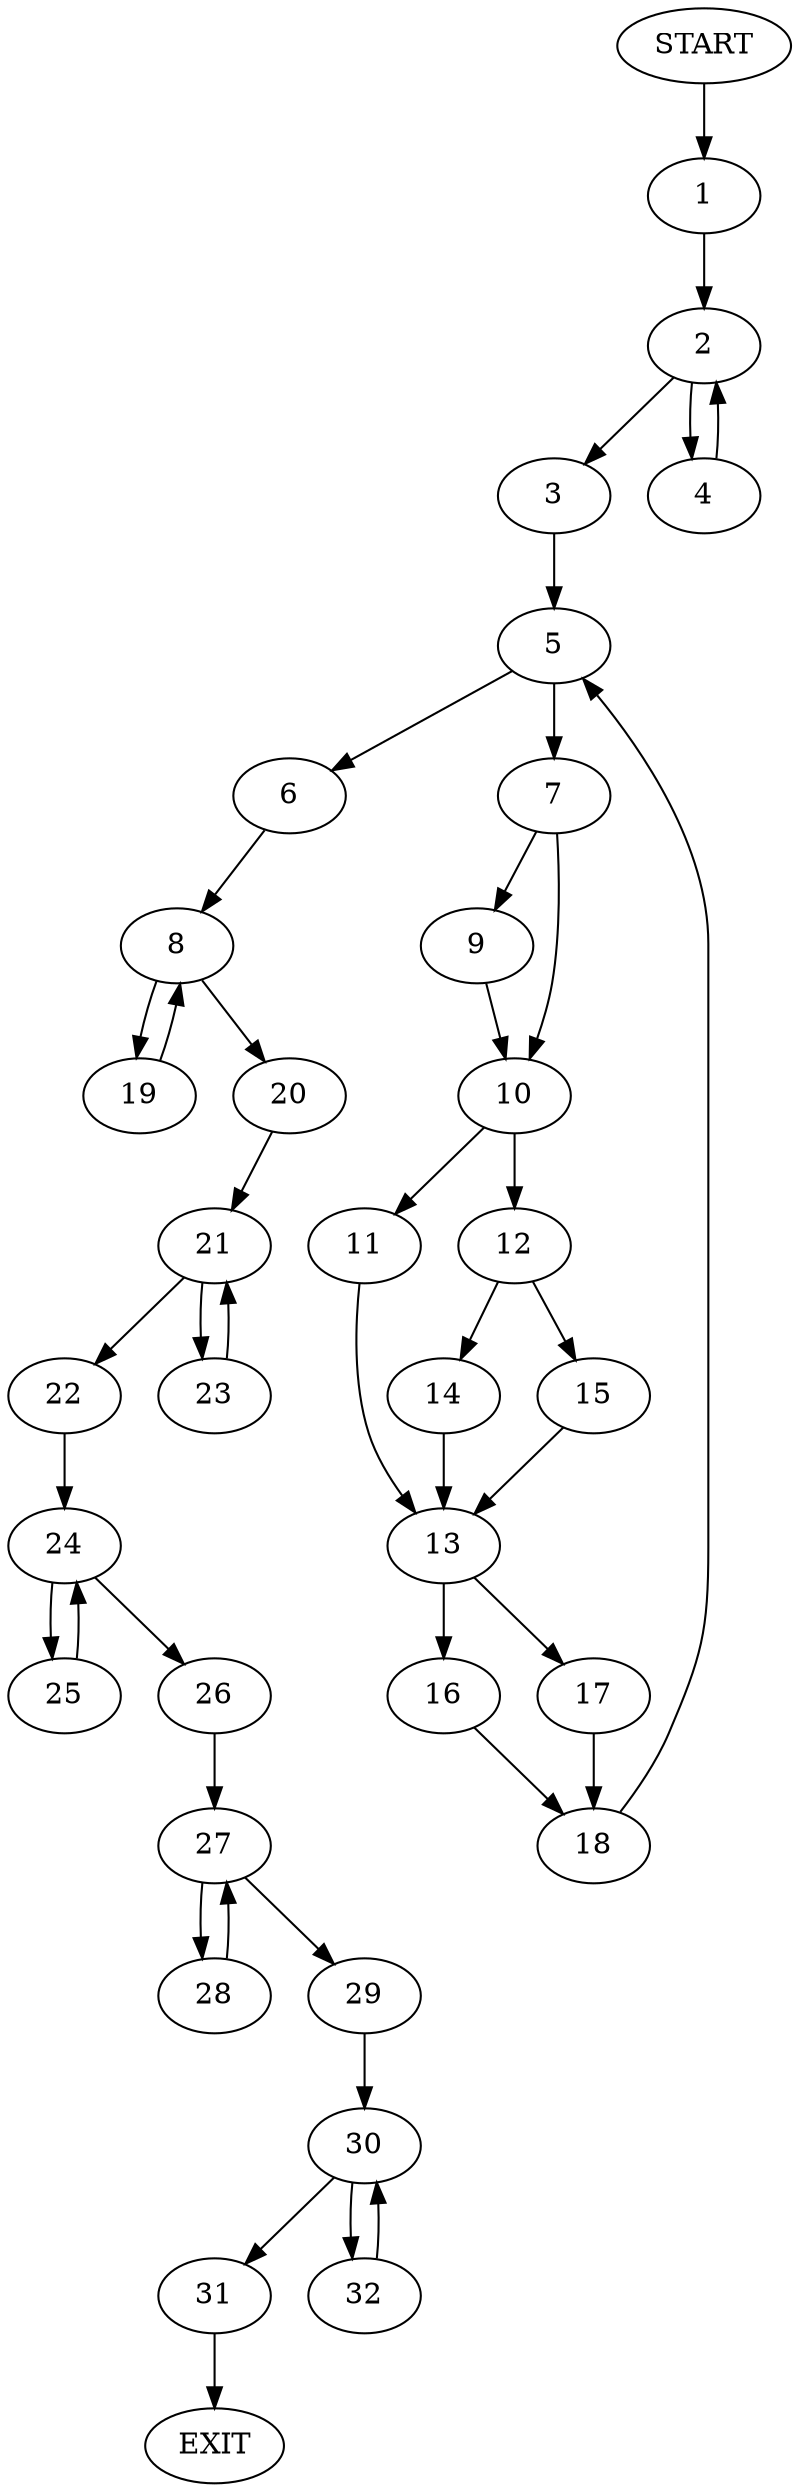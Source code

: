 digraph {
0 [label="START"]
33 [label="EXIT"]
0 -> 1
1 -> 2
2 -> 3
2 -> 4
3 -> 5
4 -> 2
5 -> 6
5 -> 7
6 -> 8
7 -> 9
7 -> 10
9 -> 10
10 -> 11
10 -> 12
11 -> 13
12 -> 14
12 -> 15
13 -> 16
13 -> 17
15 -> 13
14 -> 13
17 -> 18
16 -> 18
18 -> 5
8 -> 19
8 -> 20
19 -> 8
20 -> 21
21 -> 22
21 -> 23
23 -> 21
22 -> 24
24 -> 25
24 -> 26
25 -> 24
26 -> 27
27 -> 28
27 -> 29
29 -> 30
28 -> 27
30 -> 31
30 -> 32
32 -> 30
31 -> 33
}
